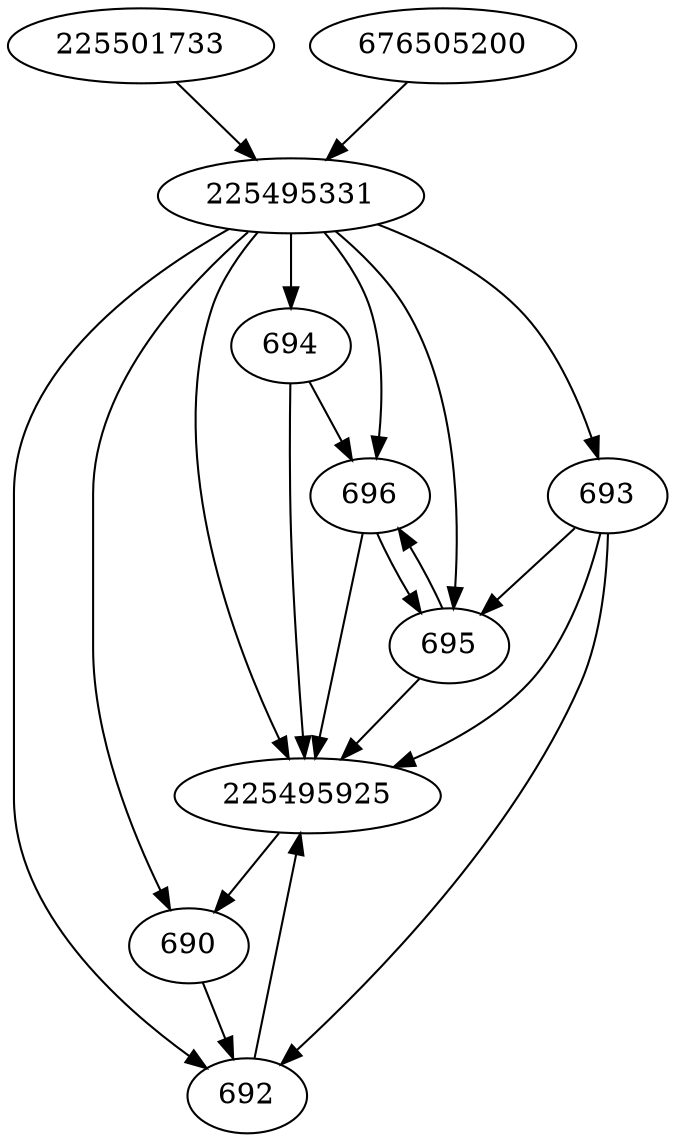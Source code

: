 strict digraph  {
225495331;
225501733;
696;
676505200;
690;
692;
225495925;
693;
695;
694;
225495331 -> 690;
225495331 -> 225495925;
225495331 -> 692;
225495331 -> 693;
225495331 -> 694;
225495331 -> 695;
225495331 -> 696;
225501733 -> 225495331;
696 -> 225495925;
696 -> 695;
676505200 -> 225495331;
690 -> 692;
692 -> 225495925;
225495925 -> 690;
693 -> 692;
693 -> 225495925;
693 -> 695;
695 -> 696;
695 -> 225495925;
694 -> 696;
694 -> 225495925;
}
